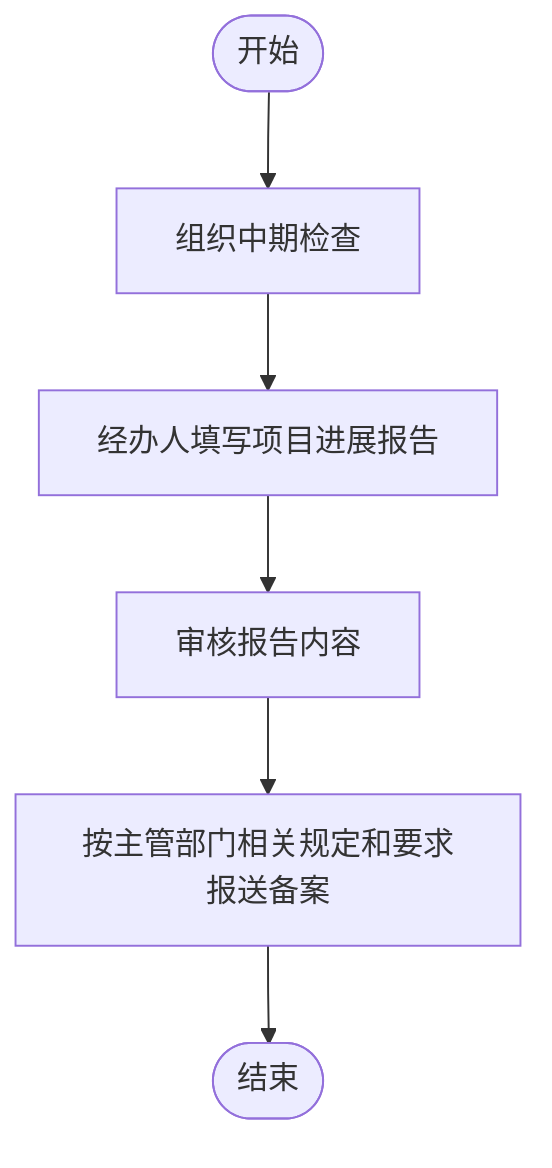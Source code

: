 flowchart TD
    A(["开始"]) --> B["组织中期检查"]
    B --> C["经办人填写项目进展报告"]
    C --> D["审核报告内容"]
    D --> E["按主管部门相关规定和要求报送备案"]
    E --> F(["结束"])